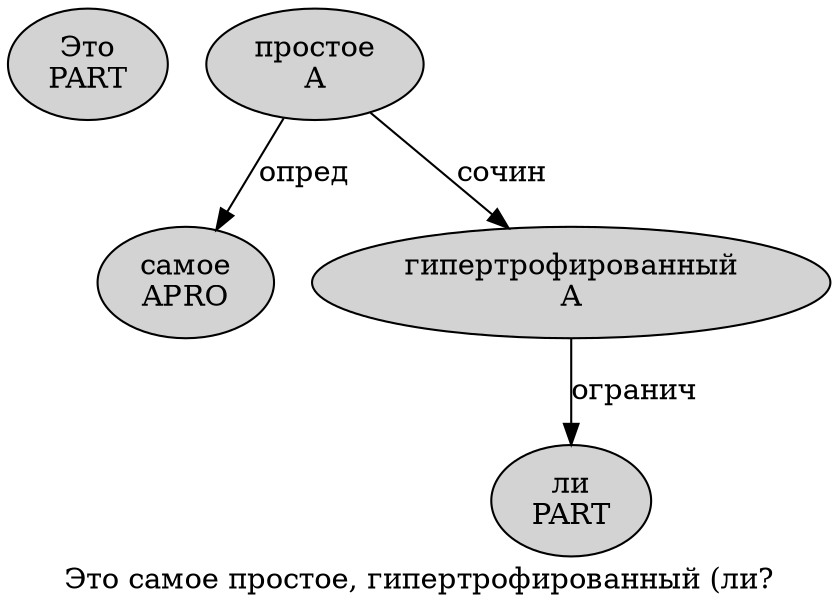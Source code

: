 digraph SENTENCE_2675 {
	graph [label="Это самое простое, гипертрофированный (ли?"]
	node [style=filled]
		0 [label="Это
PART" color="" fillcolor=lightgray penwidth=1 shape=ellipse]
		1 [label="самое
APRO" color="" fillcolor=lightgray penwidth=1 shape=ellipse]
		2 [label="простое
A" color="" fillcolor=lightgray penwidth=1 shape=ellipse]
		4 [label="гипертрофированный
A" color="" fillcolor=lightgray penwidth=1 shape=ellipse]
		6 [label="ли
PART" color="" fillcolor=lightgray penwidth=1 shape=ellipse]
			2 -> 1 [label="опред"]
			2 -> 4 [label="сочин"]
			4 -> 6 [label="огранич"]
}